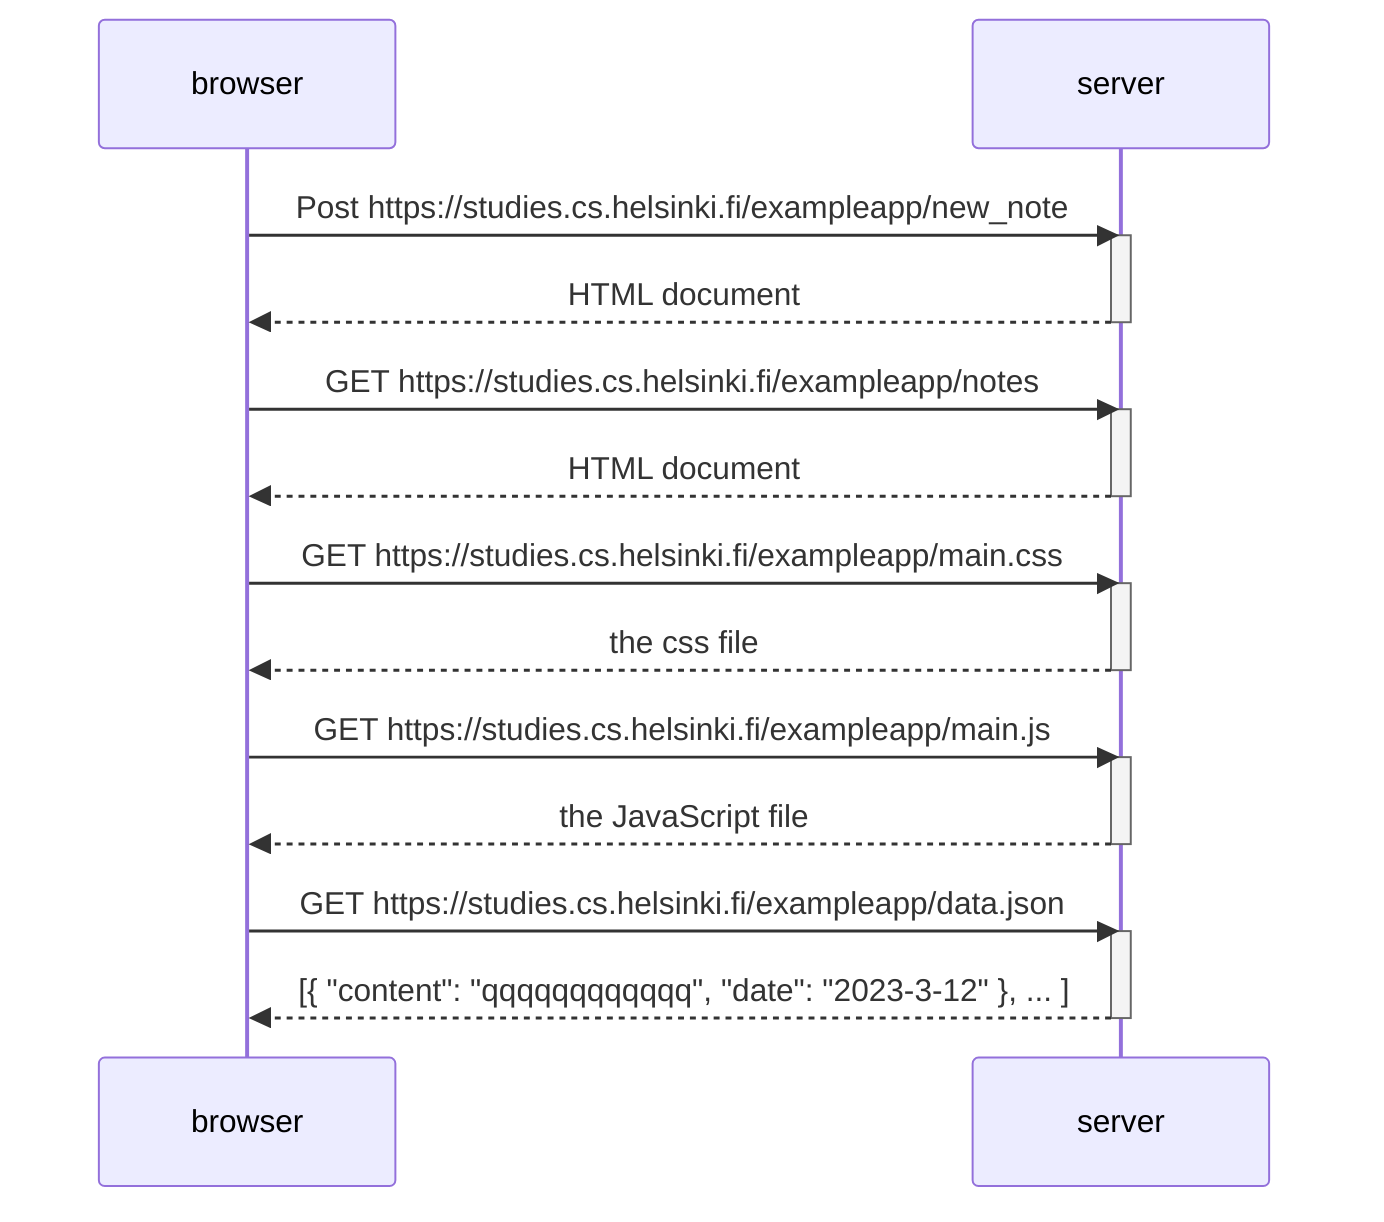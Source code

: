 sequenceDiagram
    participant browser
    participant server
    
    browser->>server: Post https://studies.cs.helsinki.fi/exampleapp/new_note
    activate server
    server-->>browser: HTML document
    deactivate server
    
    browser->>server: GET https://studies.cs.helsinki.fi/exampleapp/notes
    activate server
    server-->>browser: HTML document
    deactivate server

    browser->>server: GET https://studies.cs.helsinki.fi/exampleapp/main.css
    activate server
    server-->>browser: the css file
    deactivate server
    
    browser->>server: GET https://studies.cs.helsinki.fi/exampleapp/main.js
    activate server
    server-->>browser: the JavaScript file
    deactivate server
    
    browser->>server: GET https://studies.cs.helsinki.fi/exampleapp/data.json
    activate server
    server-->>browser: [{ "content": "qqqqqqqqqqqq", "date": "2023-3-12" }, ... ]
    deactivate server